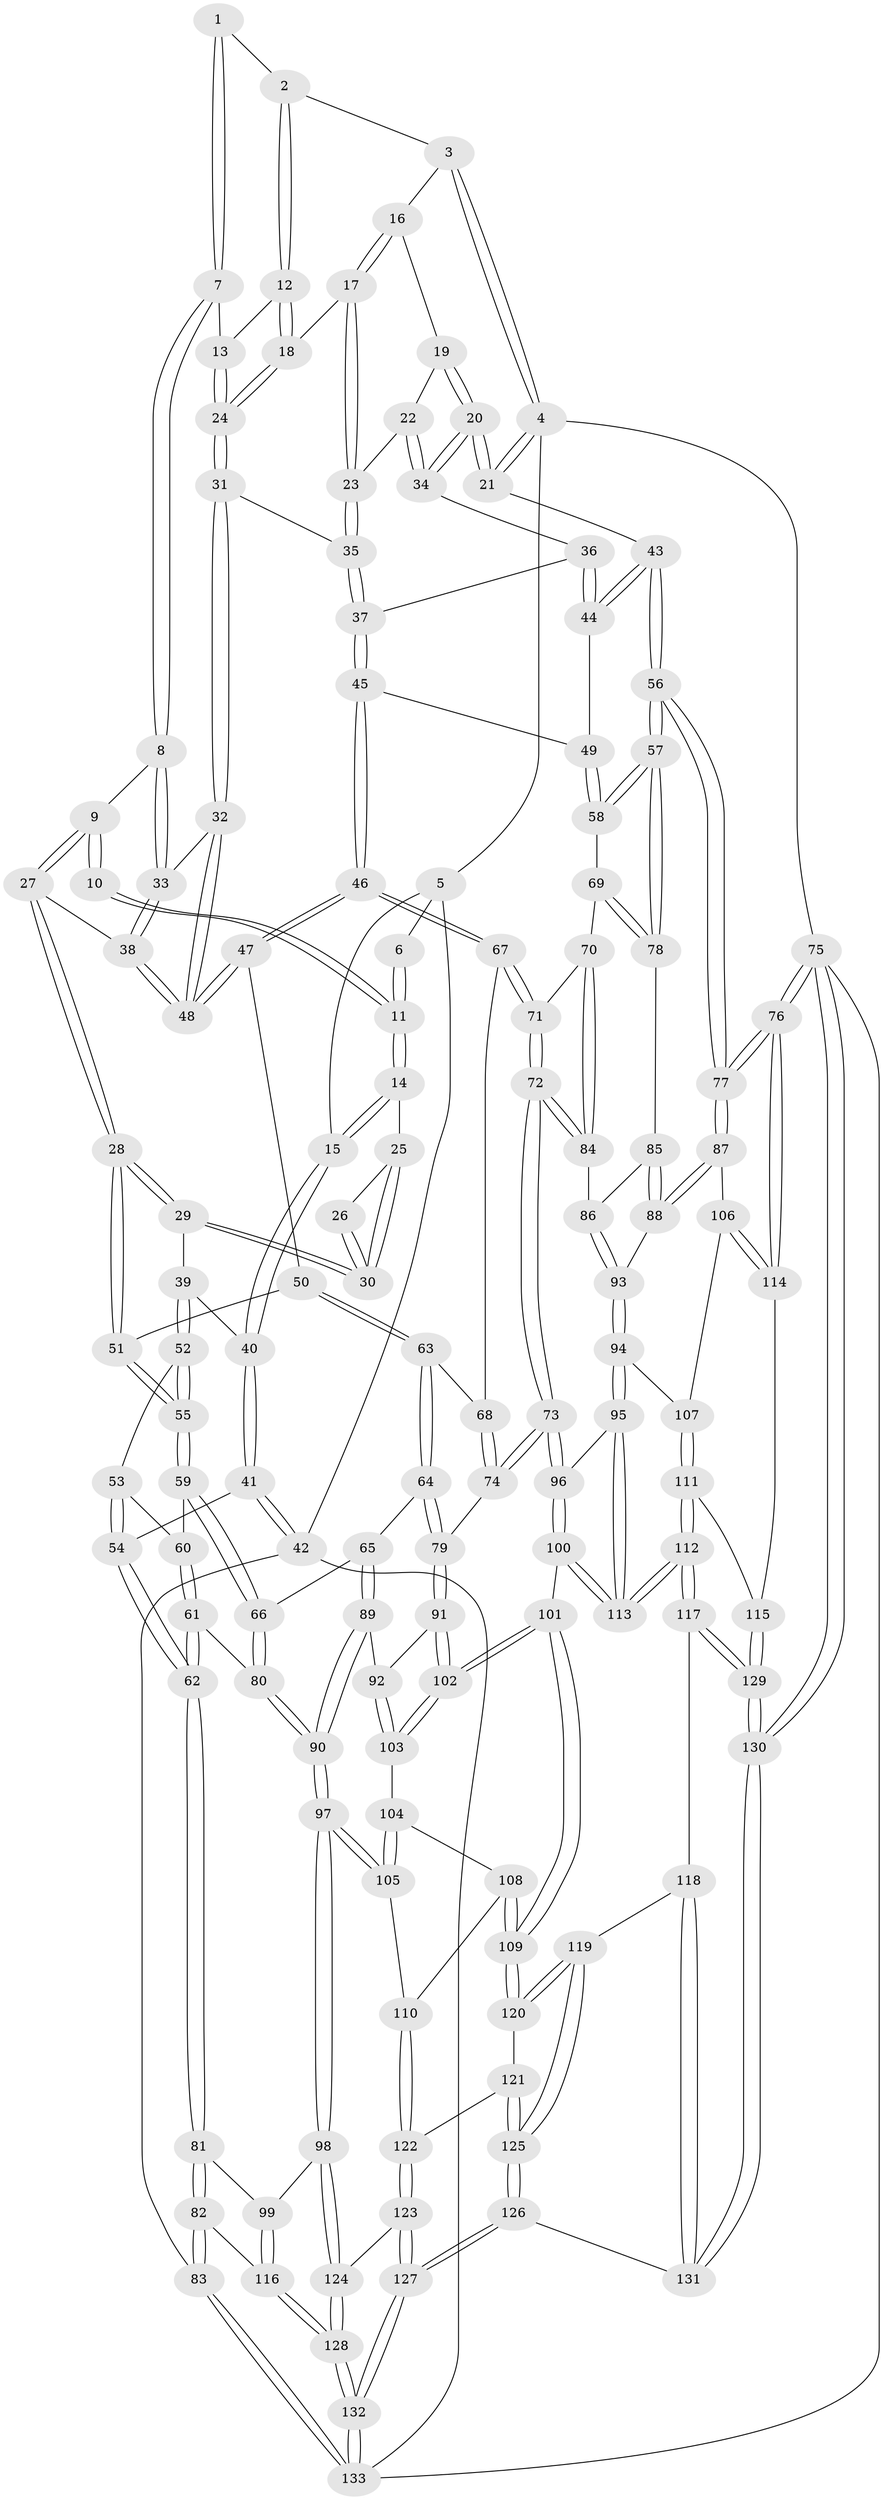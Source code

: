 // Generated by graph-tools (version 1.1) at 2025/03/03/09/25 03:03:23]
// undirected, 133 vertices, 329 edges
graph export_dot {
graph [start="1"]
  node [color=gray90,style=filled];
  1 [pos="+0.49323839304143474+0"];
  2 [pos="+0.6520478974456594+0"];
  3 [pos="+0.7436976111903267+0"];
  4 [pos="+1+0"];
  5 [pos="+0.14187483530663333+0"];
  6 [pos="+0.3825277080892183+0"];
  7 [pos="+0.5086049991010385+0.06622508286711638"];
  8 [pos="+0.49127911133906155+0.08214782223539929"];
  9 [pos="+0.4352309856150728+0.07280932857425486"];
  10 [pos="+0.4130315764483658+0.060530579903576895"];
  11 [pos="+0.3808105416987723+0"];
  12 [pos="+0.6135099084022133+0"];
  13 [pos="+0.5660597596775319+0.0557059723822975"];
  14 [pos="+0.2505088465170002+0.08799097468362198"];
  15 [pos="+0.151987313142637+0.07203464410084842"];
  16 [pos="+0.7526704997630616+0"];
  17 [pos="+0.7484203331370737+0.05801411672274037"];
  18 [pos="+0.6715643056487408+0.08478429744820641"];
  19 [pos="+0.8737720615590119+0.05299519325461505"];
  20 [pos="+1+0.10239848059431363"];
  21 [pos="+1+0.10732445821999634"];
  22 [pos="+0.81102433130691+0.0831383941281333"];
  23 [pos="+0.7522161559611706+0.06253383091120468"];
  24 [pos="+0.6343622429406665+0.1275416962877595"];
  25 [pos="+0.29661093958313123+0.11555978560530286"];
  26 [pos="+0.3977681083340058+0.07264796899972938"];
  27 [pos="+0.3941485468220484+0.27324653350532185"];
  28 [pos="+0.38649546468141915+0.27710229572513967"];
  29 [pos="+0.37064049963130674+0.27494012984316"];
  30 [pos="+0.35512542145397624+0.22779439100751764"];
  31 [pos="+0.6308868684454796+0.15537607448984758"];
  32 [pos="+0.5951523664057482+0.19081999688832246"];
  33 [pos="+0.5192208441915374+0.18235944826497194"];
  34 [pos="+0.8399961623214797+0.15406851773091046"];
  35 [pos="+0.7451759618853144+0.19603078066036295"];
  36 [pos="+0.8083586150164912+0.20177079860977395"];
  37 [pos="+0.7610134993293076+0.21647666160474577"];
  38 [pos="+0.4254262611881303+0.26386586988809085"];
  39 [pos="+0.3684441430119783+0.2758028930748224"];
  40 [pos="+0.07801376835708894+0.18723342029838425"];
  41 [pos="+0+0.3139926290278355"];
  42 [pos="+0+0.3197733297880233"];
  43 [pos="+1+0.14845311652871576"];
  44 [pos="+0.958296531383751+0.2944440267117104"];
  45 [pos="+0.7145803215227015+0.3804693137341958"];
  46 [pos="+0.710022936455388+0.38405873922967515"];
  47 [pos="+0.6497195934754187+0.36411166215100554"];
  48 [pos="+0.6434465920320036+0.3560194582834196"];
  49 [pos="+0.890772892459326+0.35595501053510337"];
  50 [pos="+0.5111020108040496+0.44189504627047044"];
  51 [pos="+0.4493643504386336+0.42139354503655213"];
  52 [pos="+0.30062415800952463+0.35090474803592236"];
  53 [pos="+0.20802817272875676+0.4065675635971657"];
  54 [pos="+0.10217153892714391+0.41655075209306075"];
  55 [pos="+0.3698981601466587+0.5020897321613186"];
  56 [pos="+1+0.5163376041588975"];
  57 [pos="+1+0.5283066528200262"];
  58 [pos="+0.9288348200091897+0.48735751313886827"];
  59 [pos="+0.3565148088621718+0.528326151560488"];
  60 [pos="+0.26513505814000354+0.4592931374994829"];
  61 [pos="+0.22734064881065585+0.6193890738904956"];
  62 [pos="+0.1938347291120924+0.6224017581441381"];
  63 [pos="+0.524907504083209+0.5322729620594442"];
  64 [pos="+0.523484490473646+0.5552329239068838"];
  65 [pos="+0.40116645046302485+0.597955486300764"];
  66 [pos="+0.3563543600587603+0.5661855277045993"];
  67 [pos="+0.7126999593731033+0.405020743899728"];
  68 [pos="+0.6803489445190771+0.47011869979683457"];
  69 [pos="+0.8728061931996007+0.5291549596716105"];
  70 [pos="+0.8401060299447971+0.5496338559747186"];
  71 [pos="+0.8051813962896297+0.5291666400283878"];
  72 [pos="+0.690503372749695+0.6329593507823521"];
  73 [pos="+0.6682552706502509+0.6501108943880163"];
  74 [pos="+0.6301847878788915+0.6315194736180842"];
  75 [pos="+1+1"];
  76 [pos="+1+0.9593654927923693"];
  77 [pos="+1+0.6772018542251566"];
  78 [pos="+0.978648225293319+0.5981367203331375"];
  79 [pos="+0.6120203759392435+0.6340230443760465"];
  80 [pos="+0.24564390750905177+0.6185693448308999"];
  81 [pos="+0.12453669158079991+0.720136647104763"];
  82 [pos="+0+0.7792009743550846"];
  83 [pos="+0+0.7812279969999993"];
  84 [pos="+0.8509321427452525+0.599226319384774"];
  85 [pos="+0.9778018865239008+0.5987843740122683"];
  86 [pos="+0.8574998362517564+0.6212250342166014"];
  87 [pos="+0.9576446419876569+0.7092561397085845"];
  88 [pos="+0.9509075957279121+0.7033870024128411"];
  89 [pos="+0.42039057841370836+0.6661972414322116"];
  90 [pos="+0.34482714818707666+0.7626147994317839"];
  91 [pos="+0.573355816570179+0.677951783865047"];
  92 [pos="+0.453936800534604+0.6855524045961291"];
  93 [pos="+0.8533278699657924+0.6679608646912023"];
  94 [pos="+0.7922356444189533+0.7325620925045928"];
  95 [pos="+0.7821707463827682+0.7355315453077919"];
  96 [pos="+0.6899814426233551+0.674741677830665"];
  97 [pos="+0.33665334246286416+0.8164150803078586"];
  98 [pos="+0.31450643618694024+0.8348424024213897"];
  99 [pos="+0.1957164375496104+0.7725360925068762"];
  100 [pos="+0.6222643115060903+0.8199641966083621"];
  101 [pos="+0.5653960445303466+0.8095646780978986"];
  102 [pos="+0.5666480825738223+0.7343941408199313"];
  103 [pos="+0.46671813677925716+0.7422187799763718"];
  104 [pos="+0.46738645087851655+0.7549299976003548"];
  105 [pos="+0.3396455950053072+0.8167219575442641"];
  106 [pos="+0.9456172949753496+0.7970926823201044"];
  107 [pos="+0.8138580467667953+0.7496697016721365"];
  108 [pos="+0.49580895522446866+0.7929488616244037"];
  109 [pos="+0.5485020112925355+0.8210420264499007"];
  110 [pos="+0.3867261273262478+0.8309412576362245"];
  111 [pos="+0.8860589010342965+0.8692538793642542"];
  112 [pos="+0.7218730683465634+0.8809230908202479"];
  113 [pos="+0.7213083625122074+0.8784535088181029"];
  114 [pos="+0.969767864114709+0.8591670340756378"];
  115 [pos="+0.9194149053099048+0.8835947047767463"];
  116 [pos="+0.17244308546774795+0.9525707887006919"];
  117 [pos="+0.7215028140479043+0.8854921340477054"];
  118 [pos="+0.6520811000790461+0.931789488348479"];
  119 [pos="+0.5767508869146434+0.9265938637790411"];
  120 [pos="+0.5459354315509541+0.8267744826945649"];
  121 [pos="+0.4791816377674612+0.8850668441871583"];
  122 [pos="+0.4701093737406258+0.884370970844355"];
  123 [pos="+0.4022702961966955+0.950877272612228"];
  124 [pos="+0.3122963538529541+0.8462861420983675"];
  125 [pos="+0.5178160151609903+0.9919635962368513"];
  126 [pos="+0.4742375893373486+1"];
  127 [pos="+0.4435122082393639+1"];
  128 [pos="+0.21586073218958013+1"];
  129 [pos="+0.8277826358471211+1"];
  130 [pos="+0.8515129297425481+1"];
  131 [pos="+0.5428569061774198+1"];
  132 [pos="+0.2327364137667002+1"];
  133 [pos="+0+1"];
  1 -- 2;
  1 -- 7;
  1 -- 7;
  2 -- 3;
  2 -- 12;
  2 -- 12;
  3 -- 4;
  3 -- 4;
  3 -- 16;
  4 -- 5;
  4 -- 21;
  4 -- 21;
  4 -- 75;
  5 -- 6;
  5 -- 15;
  5 -- 42;
  6 -- 11;
  6 -- 11;
  7 -- 8;
  7 -- 8;
  7 -- 13;
  8 -- 9;
  8 -- 33;
  8 -- 33;
  9 -- 10;
  9 -- 10;
  9 -- 27;
  9 -- 27;
  10 -- 11;
  10 -- 11;
  11 -- 14;
  11 -- 14;
  12 -- 13;
  12 -- 18;
  12 -- 18;
  13 -- 24;
  13 -- 24;
  14 -- 15;
  14 -- 15;
  14 -- 25;
  15 -- 40;
  15 -- 40;
  16 -- 17;
  16 -- 17;
  16 -- 19;
  17 -- 18;
  17 -- 23;
  17 -- 23;
  18 -- 24;
  18 -- 24;
  19 -- 20;
  19 -- 20;
  19 -- 22;
  20 -- 21;
  20 -- 21;
  20 -- 34;
  20 -- 34;
  21 -- 43;
  22 -- 23;
  22 -- 34;
  22 -- 34;
  23 -- 35;
  23 -- 35;
  24 -- 31;
  24 -- 31;
  25 -- 26;
  25 -- 30;
  25 -- 30;
  26 -- 30;
  26 -- 30;
  27 -- 28;
  27 -- 28;
  27 -- 38;
  28 -- 29;
  28 -- 29;
  28 -- 51;
  28 -- 51;
  29 -- 30;
  29 -- 30;
  29 -- 39;
  31 -- 32;
  31 -- 32;
  31 -- 35;
  32 -- 33;
  32 -- 48;
  32 -- 48;
  33 -- 38;
  33 -- 38;
  34 -- 36;
  35 -- 37;
  35 -- 37;
  36 -- 37;
  36 -- 44;
  36 -- 44;
  37 -- 45;
  37 -- 45;
  38 -- 48;
  38 -- 48;
  39 -- 40;
  39 -- 52;
  39 -- 52;
  40 -- 41;
  40 -- 41;
  41 -- 42;
  41 -- 42;
  41 -- 54;
  42 -- 83;
  42 -- 133;
  43 -- 44;
  43 -- 44;
  43 -- 56;
  43 -- 56;
  44 -- 49;
  45 -- 46;
  45 -- 46;
  45 -- 49;
  46 -- 47;
  46 -- 47;
  46 -- 67;
  46 -- 67;
  47 -- 48;
  47 -- 48;
  47 -- 50;
  49 -- 58;
  49 -- 58;
  50 -- 51;
  50 -- 63;
  50 -- 63;
  51 -- 55;
  51 -- 55;
  52 -- 53;
  52 -- 55;
  52 -- 55;
  53 -- 54;
  53 -- 54;
  53 -- 60;
  54 -- 62;
  54 -- 62;
  55 -- 59;
  55 -- 59;
  56 -- 57;
  56 -- 57;
  56 -- 77;
  56 -- 77;
  57 -- 58;
  57 -- 58;
  57 -- 78;
  57 -- 78;
  58 -- 69;
  59 -- 60;
  59 -- 66;
  59 -- 66;
  60 -- 61;
  60 -- 61;
  61 -- 62;
  61 -- 62;
  61 -- 80;
  62 -- 81;
  62 -- 81;
  63 -- 64;
  63 -- 64;
  63 -- 68;
  64 -- 65;
  64 -- 79;
  64 -- 79;
  65 -- 66;
  65 -- 89;
  65 -- 89;
  66 -- 80;
  66 -- 80;
  67 -- 68;
  67 -- 71;
  67 -- 71;
  68 -- 74;
  68 -- 74;
  69 -- 70;
  69 -- 78;
  69 -- 78;
  70 -- 71;
  70 -- 84;
  70 -- 84;
  71 -- 72;
  71 -- 72;
  72 -- 73;
  72 -- 73;
  72 -- 84;
  72 -- 84;
  73 -- 74;
  73 -- 74;
  73 -- 96;
  73 -- 96;
  74 -- 79;
  75 -- 76;
  75 -- 76;
  75 -- 130;
  75 -- 130;
  75 -- 133;
  76 -- 77;
  76 -- 77;
  76 -- 114;
  76 -- 114;
  77 -- 87;
  77 -- 87;
  78 -- 85;
  79 -- 91;
  79 -- 91;
  80 -- 90;
  80 -- 90;
  81 -- 82;
  81 -- 82;
  81 -- 99;
  82 -- 83;
  82 -- 83;
  82 -- 116;
  83 -- 133;
  83 -- 133;
  84 -- 86;
  85 -- 86;
  85 -- 88;
  85 -- 88;
  86 -- 93;
  86 -- 93;
  87 -- 88;
  87 -- 88;
  87 -- 106;
  88 -- 93;
  89 -- 90;
  89 -- 90;
  89 -- 92;
  90 -- 97;
  90 -- 97;
  91 -- 92;
  91 -- 102;
  91 -- 102;
  92 -- 103;
  92 -- 103;
  93 -- 94;
  93 -- 94;
  94 -- 95;
  94 -- 95;
  94 -- 107;
  95 -- 96;
  95 -- 113;
  95 -- 113;
  96 -- 100;
  96 -- 100;
  97 -- 98;
  97 -- 98;
  97 -- 105;
  97 -- 105;
  98 -- 99;
  98 -- 124;
  98 -- 124;
  99 -- 116;
  99 -- 116;
  100 -- 101;
  100 -- 113;
  100 -- 113;
  101 -- 102;
  101 -- 102;
  101 -- 109;
  101 -- 109;
  102 -- 103;
  102 -- 103;
  103 -- 104;
  104 -- 105;
  104 -- 105;
  104 -- 108;
  105 -- 110;
  106 -- 107;
  106 -- 114;
  106 -- 114;
  107 -- 111;
  107 -- 111;
  108 -- 109;
  108 -- 109;
  108 -- 110;
  109 -- 120;
  109 -- 120;
  110 -- 122;
  110 -- 122;
  111 -- 112;
  111 -- 112;
  111 -- 115;
  112 -- 113;
  112 -- 113;
  112 -- 117;
  112 -- 117;
  114 -- 115;
  115 -- 129;
  115 -- 129;
  116 -- 128;
  116 -- 128;
  117 -- 118;
  117 -- 129;
  117 -- 129;
  118 -- 119;
  118 -- 131;
  118 -- 131;
  119 -- 120;
  119 -- 120;
  119 -- 125;
  119 -- 125;
  120 -- 121;
  121 -- 122;
  121 -- 125;
  121 -- 125;
  122 -- 123;
  122 -- 123;
  123 -- 124;
  123 -- 127;
  123 -- 127;
  124 -- 128;
  124 -- 128;
  125 -- 126;
  125 -- 126;
  126 -- 127;
  126 -- 127;
  126 -- 131;
  127 -- 132;
  127 -- 132;
  128 -- 132;
  128 -- 132;
  129 -- 130;
  129 -- 130;
  130 -- 131;
  130 -- 131;
  132 -- 133;
  132 -- 133;
}

